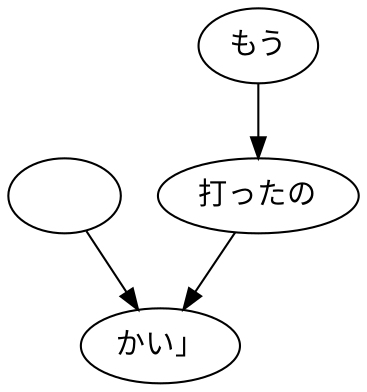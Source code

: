 digraph graph7737 {
	node0 [label="　"];
	node1 [label="もう"];
	node2 [label="打ったの"];
	node3 [label="かい」"];
	node0 -> node3;
	node1 -> node2;
	node2 -> node3;
}
